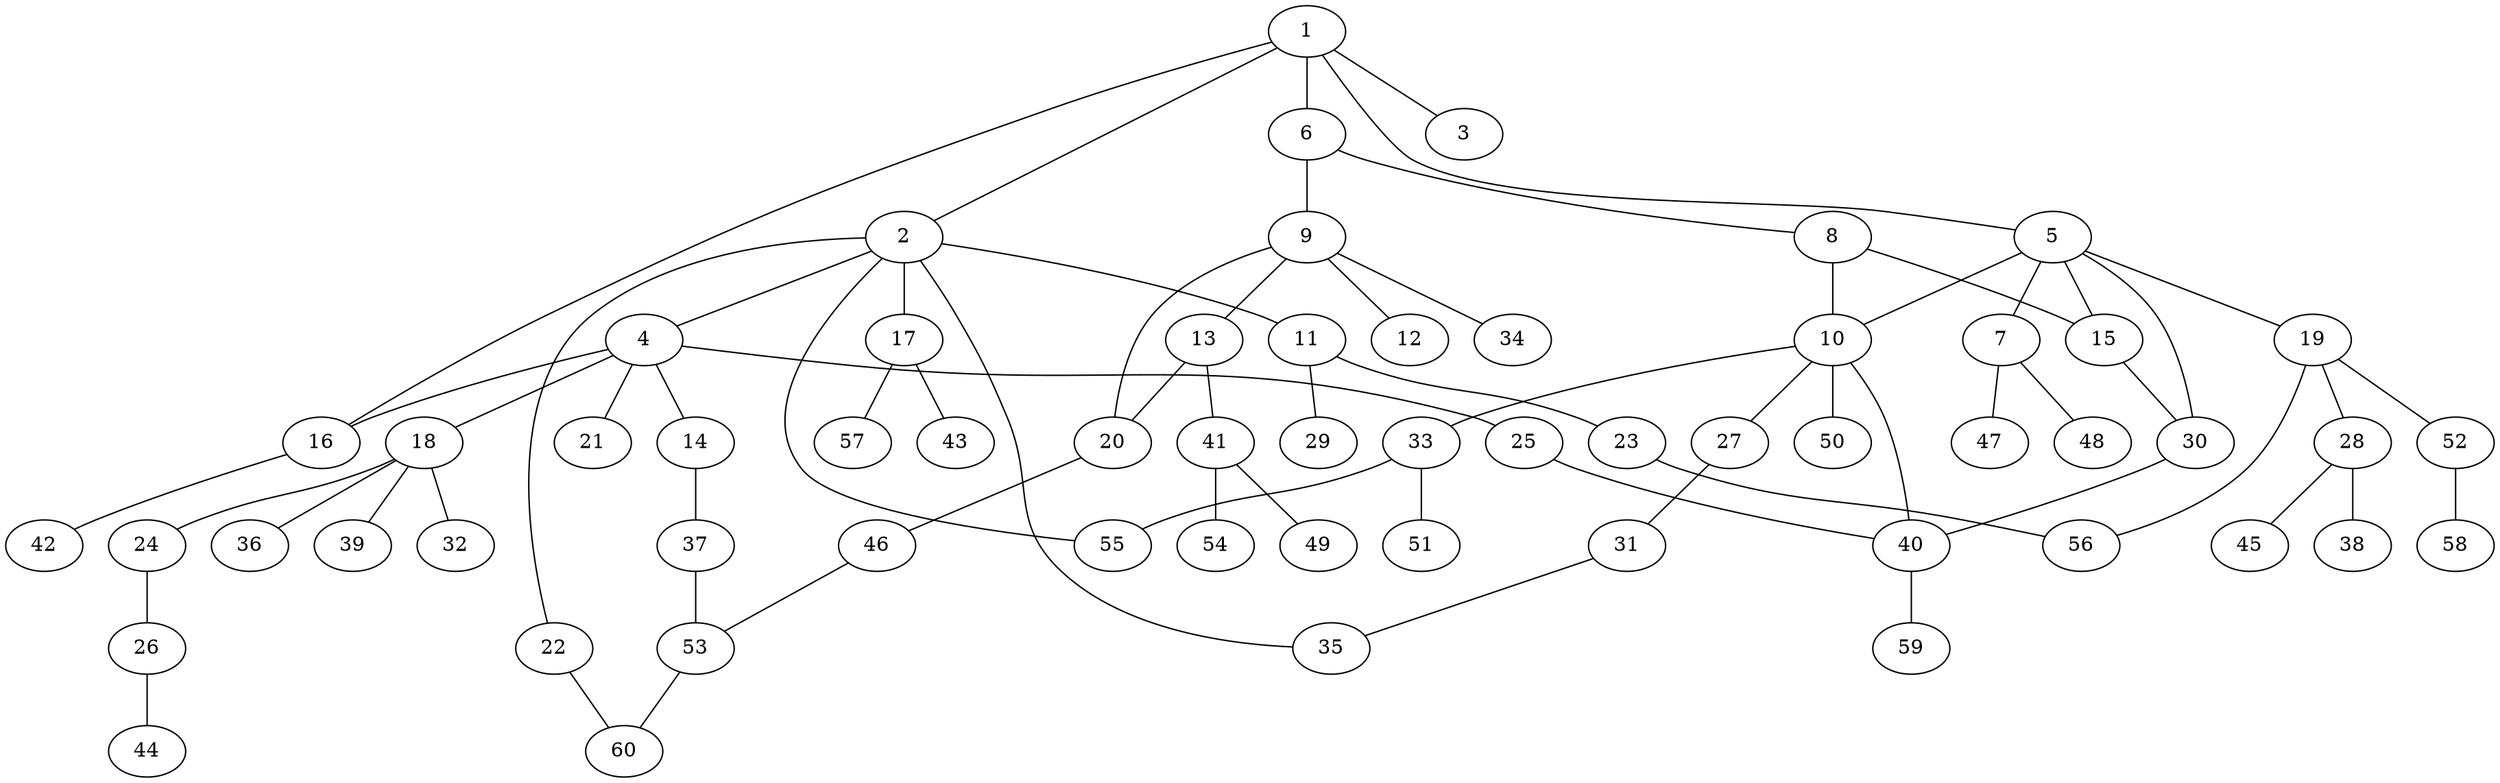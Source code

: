 graph graphname {1--2
1--3
1--5
1--6
1--16
2--4
2--11
2--17
2--22
2--35
2--55
4--14
4--16
4--18
4--21
4--25
5--7
5--10
5--15
5--19
5--30
6--8
6--9
7--47
7--48
8--10
8--15
9--12
9--13
9--20
9--34
10--27
10--33
10--40
10--50
11--23
11--29
13--20
13--41
14--37
15--30
16--42
17--43
17--57
18--24
18--32
18--36
18--39
19--28
19--52
19--56
20--46
22--60
23--56
24--26
25--40
26--44
27--31
28--38
28--45
30--40
31--35
33--51
33--55
37--53
40--59
41--49
41--54
46--53
52--58
53--60
}